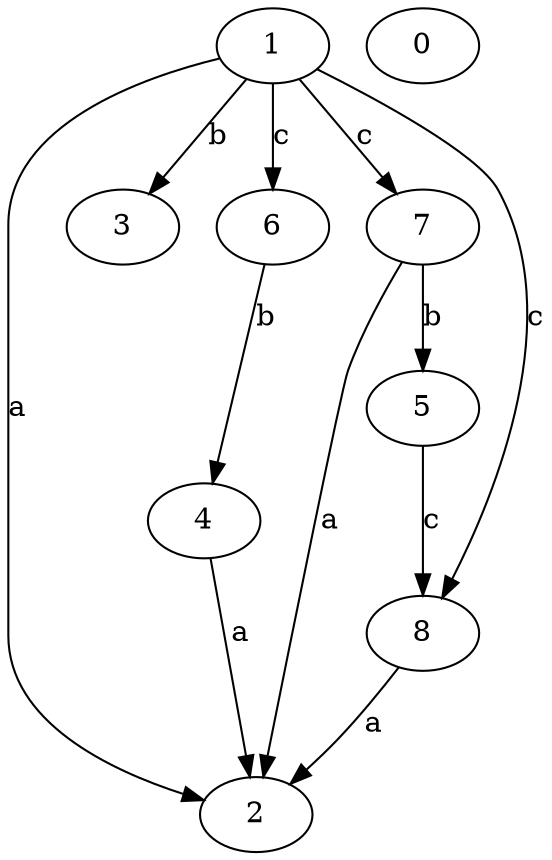 strict digraph  {
2;
3;
4;
5;
6;
7;
0;
8;
1;
4 -> 2  [label=a];
5 -> 8  [label=c];
6 -> 4  [label=b];
7 -> 2  [label=a];
7 -> 5  [label=b];
8 -> 2  [label=a];
1 -> 2  [label=a];
1 -> 3  [label=b];
1 -> 6  [label=c];
1 -> 7  [label=c];
1 -> 8  [label=c];
}

